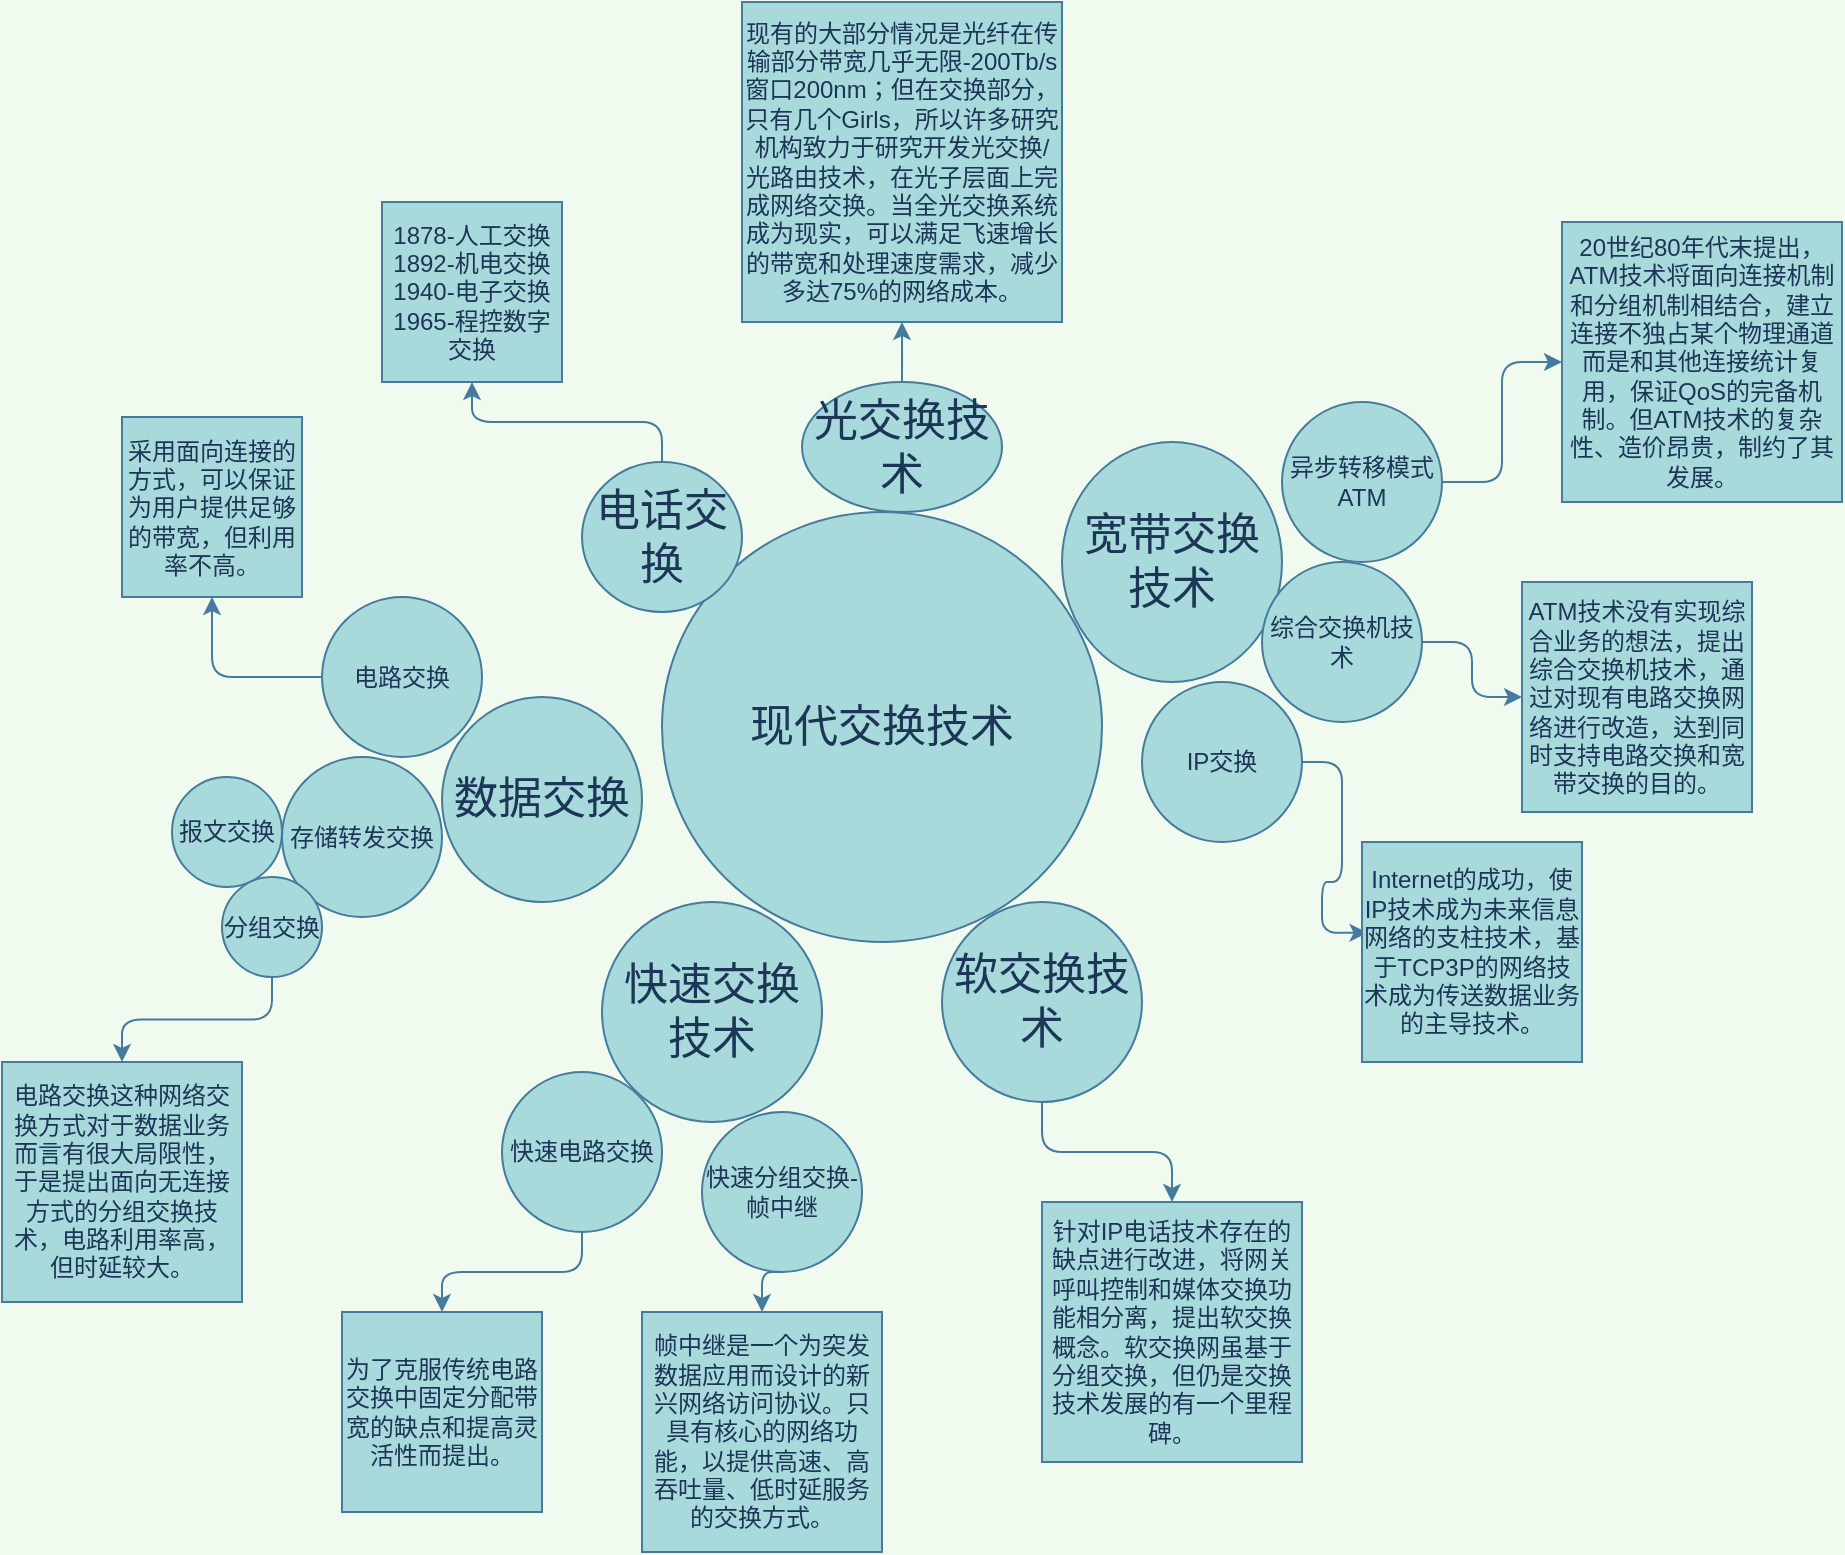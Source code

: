 <mxfile version="13.8.0" type="github">
  <diagram name="Page-1" id="dd472eb7-4b8b-5cd9-a60b-b15522922e76">
    <mxGraphModel dx="1422" dy="762" grid="1" gridSize="10" guides="1" tooltips="1" connect="1" arrows="1" fold="1" page="1" pageScale="1" pageWidth="1100" pageHeight="850" background="#F1FAEE" math="0" shadow="0">
      <root>
        <mxCell id="0" />
        <mxCell id="1" parent="0" />
        <mxCell id="374e34682ed331ee-1" value="现代交换技术" style="ellipse;whiteSpace=wrap;html=1;rounded=0;shadow=0;dashed=0;comic=0;fontFamily=Verdana;fontSize=22;fontColor=#1D3557;fillColor=#A8DADC;strokeColor=#457B9D;" parent="1" vertex="1">
          <mxGeometry x="430" y="265" width="220" height="215" as="geometry" />
        </mxCell>
        <mxCell id="n56QRDZfdTH0vBFQAGBd-2" style="edgeStyle=orthogonalEdgeStyle;rounded=0;orthogonalLoop=1;jettySize=auto;html=1;strokeColor=#457B9D;fontColor=#1D3557;labelBackgroundColor=#F1FAEE;" edge="1" parent="1" source="45236fa5f4b8e91a-1" target="n56QRDZfdTH0vBFQAGBd-1">
          <mxGeometry relative="1" as="geometry" />
        </mxCell>
        <mxCell id="45236fa5f4b8e91a-1" value="光交换技术" style="ellipse;whiteSpace=wrap;html=1;rounded=0;shadow=0;dashed=0;comic=0;fontFamily=Verdana;fontSize=22;fontColor=#1D3557;fillColor=#A8DADC;strokeColor=#457B9D;" parent="1" vertex="1">
          <mxGeometry x="500" y="200" width="100" height="65" as="geometry" />
        </mxCell>
        <mxCell id="45236fa5f4b8e91a-2" value="数据交换" style="ellipse;whiteSpace=wrap;html=1;rounded=0;shadow=0;dashed=0;comic=0;fontFamily=Verdana;fontSize=22;fontColor=#1D3557;fillColor=#A8DADC;strokeColor=#457B9D;" parent="1" vertex="1">
          <mxGeometry x="320" y="357.5" width="100" height="102.5" as="geometry" />
        </mxCell>
        <mxCell id="45236fa5f4b8e91a-3" value="宽带交换技术" style="ellipse;whiteSpace=wrap;html=1;rounded=0;shadow=0;dashed=0;comic=0;fontFamily=Verdana;fontSize=22;fontColor=#1D3557;fillColor=#A8DADC;strokeColor=#457B9D;" parent="1" vertex="1">
          <mxGeometry x="630" y="230" width="110" height="120" as="geometry" />
        </mxCell>
        <mxCell id="n56QRDZfdTH0vBFQAGBd-33" style="edgeStyle=orthogonalEdgeStyle;curved=0;rounded=1;sketch=0;orthogonalLoop=1;jettySize=auto;html=1;exitX=0.5;exitY=0;exitDx=0;exitDy=0;entryX=0.5;entryY=1;entryDx=0;entryDy=0;strokeColor=#457B9D;fillColor=#A8DADC;fontColor=#1D3557;" edge="1" parent="1" source="45236fa5f4b8e91a-4" target="n56QRDZfdTH0vBFQAGBd-32">
          <mxGeometry relative="1" as="geometry" />
        </mxCell>
        <mxCell id="45236fa5f4b8e91a-4" value="电话交换" style="ellipse;whiteSpace=wrap;html=1;rounded=0;shadow=0;dashed=0;comic=0;fontFamily=Verdana;fontSize=22;fontColor=#1D3557;fillColor=#A8DADC;strokeColor=#457B9D;" parent="1" vertex="1">
          <mxGeometry x="390" y="240" width="80" height="75" as="geometry" />
        </mxCell>
        <mxCell id="n56QRDZfdTH0vBFQAGBd-15" style="edgeStyle=orthogonalEdgeStyle;curved=0;rounded=1;sketch=0;orthogonalLoop=1;jettySize=auto;html=1;entryX=0.5;entryY=0;entryDx=0;entryDy=0;strokeColor=#457B9D;fillColor=#A8DADC;fontColor=#1D3557;" edge="1" parent="1" source="45236fa5f4b8e91a-6" target="n56QRDZfdTH0vBFQAGBd-4">
          <mxGeometry relative="1" as="geometry" />
        </mxCell>
        <mxCell id="45236fa5f4b8e91a-6" value="软交换技术" style="ellipse;whiteSpace=wrap;html=1;rounded=0;shadow=0;dashed=0;comic=0;fontFamily=Verdana;fontSize=22;fontColor=#1D3557;fillColor=#A8DADC;strokeColor=#457B9D;" parent="1" vertex="1">
          <mxGeometry x="570" y="460" width="100" height="100" as="geometry" />
        </mxCell>
        <mxCell id="45236fa5f4b8e91a-7" value="快速交换技术" style="ellipse;whiteSpace=wrap;html=1;rounded=0;shadow=0;dashed=0;comic=0;fontFamily=Verdana;fontSize=22;fontColor=#1D3557;fillColor=#A8DADC;strokeColor=#457B9D;" parent="1" vertex="1">
          <mxGeometry x="400" y="460" width="110" height="110" as="geometry" />
        </mxCell>
        <mxCell id="n56QRDZfdTH0vBFQAGBd-1" value="现有的大部分情况是光纤在传输部分带宽几乎无限-200Tb/s窗口200nm；但在交换部分，只有几个Girls，所以许多研究机构致力于研究开发光交换/光路由技术，在光子层面上完成网络交换。当全光交换系统成为现实，可以满足飞速增长的带宽和处理速度需求，减少多达75%的网络成本。" style="whiteSpace=wrap;html=1;aspect=fixed;fillColor=#A8DADC;strokeColor=#457B9D;fontColor=#1D3557;" vertex="1" parent="1">
          <mxGeometry x="470" y="10" width="160" height="160" as="geometry" />
        </mxCell>
        <mxCell id="n56QRDZfdTH0vBFQAGBd-4" value="针对IP电话技术存在的缺点进行改进，将网关呼叫控制和媒体交换功能相分离，提出软交换概念。软交换网虽基于分组交换，但仍是交换技术发展的有一个里程碑。" style="whiteSpace=wrap;html=1;aspect=fixed;rounded=0;sketch=0;strokeColor=#457B9D;fillColor=#A8DADC;fontColor=#1D3557;" vertex="1" parent="1">
          <mxGeometry x="620" y="610" width="130" height="130" as="geometry" />
        </mxCell>
        <mxCell id="n56QRDZfdTH0vBFQAGBd-10" style="edgeStyle=orthogonalEdgeStyle;curved=0;rounded=1;sketch=0;orthogonalLoop=1;jettySize=auto;html=1;exitX=1;exitY=0.5;exitDx=0;exitDy=0;entryX=0;entryY=0.5;entryDx=0;entryDy=0;strokeColor=#457B9D;fillColor=#A8DADC;fontColor=#1D3557;" edge="1" parent="1" source="n56QRDZfdTH0vBFQAGBd-6" target="n56QRDZfdTH0vBFQAGBd-9">
          <mxGeometry relative="1" as="geometry" />
        </mxCell>
        <mxCell id="n56QRDZfdTH0vBFQAGBd-6" value="异步转移模式ATM" style="ellipse;whiteSpace=wrap;html=1;aspect=fixed;rounded=0;sketch=0;strokeColor=#457B9D;fillColor=#A8DADC;fontColor=#1D3557;" vertex="1" parent="1">
          <mxGeometry x="740" y="210" width="80" height="80" as="geometry" />
        </mxCell>
        <mxCell id="n56QRDZfdTH0vBFQAGBd-14" style="edgeStyle=orthogonalEdgeStyle;curved=0;rounded=1;sketch=0;orthogonalLoop=1;jettySize=auto;html=1;exitX=1;exitY=0.5;exitDx=0;exitDy=0;entryX=0.025;entryY=0.413;entryDx=0;entryDy=0;entryPerimeter=0;strokeColor=#457B9D;fillColor=#A8DADC;fontColor=#1D3557;" edge="1" parent="1" source="n56QRDZfdTH0vBFQAGBd-7" target="n56QRDZfdTH0vBFQAGBd-12">
          <mxGeometry relative="1" as="geometry" />
        </mxCell>
        <mxCell id="n56QRDZfdTH0vBFQAGBd-7" value="IP交换" style="ellipse;whiteSpace=wrap;html=1;aspect=fixed;rounded=0;sketch=0;strokeColor=#457B9D;fillColor=#A8DADC;fontColor=#1D3557;" vertex="1" parent="1">
          <mxGeometry x="670" y="350" width="80" height="80" as="geometry" />
        </mxCell>
        <mxCell id="n56QRDZfdTH0vBFQAGBd-13" style="edgeStyle=orthogonalEdgeStyle;curved=0;rounded=1;sketch=0;orthogonalLoop=1;jettySize=auto;html=1;exitX=1;exitY=0.5;exitDx=0;exitDy=0;entryX=0;entryY=0.5;entryDx=0;entryDy=0;strokeColor=#457B9D;fillColor=#A8DADC;fontColor=#1D3557;" edge="1" parent="1" source="n56QRDZfdTH0vBFQAGBd-8" target="n56QRDZfdTH0vBFQAGBd-11">
          <mxGeometry relative="1" as="geometry" />
        </mxCell>
        <mxCell id="n56QRDZfdTH0vBFQAGBd-8" value="综合交换机技术" style="ellipse;whiteSpace=wrap;html=1;aspect=fixed;rounded=0;sketch=0;strokeColor=#457B9D;fillColor=#A8DADC;fontColor=#1D3557;" vertex="1" parent="1">
          <mxGeometry x="730" y="290" width="80" height="80" as="geometry" />
        </mxCell>
        <mxCell id="n56QRDZfdTH0vBFQAGBd-9" value="20世纪80年代末提出，ATM技术将面向连接机制和分组机制相结合，建立连接不独占某个物理通道而是和其他连接统计复用，保证QoS的完备机制。但ATM技术的复杂性、造价昂贵，制约了其发展。" style="whiteSpace=wrap;html=1;aspect=fixed;rounded=0;sketch=0;strokeColor=#457B9D;fillColor=#A8DADC;fontColor=#1D3557;" vertex="1" parent="1">
          <mxGeometry x="880" y="120" width="140" height="140" as="geometry" />
        </mxCell>
        <mxCell id="n56QRDZfdTH0vBFQAGBd-11" value="ATM技术没有实现综合业务的想法，提出综合交换机技术，通过对现有电路交换网络进行改造，达到同时支持电路交换和宽带交换的目的。" style="whiteSpace=wrap;html=1;aspect=fixed;rounded=0;sketch=0;strokeColor=#457B9D;fillColor=#A8DADC;fontColor=#1D3557;" vertex="1" parent="1">
          <mxGeometry x="860" y="300" width="115" height="115" as="geometry" />
        </mxCell>
        <mxCell id="n56QRDZfdTH0vBFQAGBd-12" value="Internet的成功，使IP技术成为未来信息网络的支柱技术，基于TCP3P的网络技术成为传送数据业务的主导技术。" style="whiteSpace=wrap;html=1;aspect=fixed;rounded=0;sketch=0;strokeColor=#457B9D;fillColor=#A8DADC;fontColor=#1D3557;" vertex="1" parent="1">
          <mxGeometry x="780" y="430" width="110" height="110" as="geometry" />
        </mxCell>
        <mxCell id="n56QRDZfdTH0vBFQAGBd-18" value="为了克服传统电路交换中固定分配带宽的缺点和提高灵活性而提出。" style="whiteSpace=wrap;html=1;aspect=fixed;rounded=0;sketch=0;strokeColor=#457B9D;fillColor=#A8DADC;fontColor=#1D3557;" vertex="1" parent="1">
          <mxGeometry x="270" y="665" width="100" height="100" as="geometry" />
        </mxCell>
        <mxCell id="n56QRDZfdTH0vBFQAGBd-19" value="帧中继是一个为突发数据应用而设计的新兴网络访问协议。只具有核心的网络功能，以提供高速、高吞吐量、低时延服务的交换方式。" style="whiteSpace=wrap;html=1;aspect=fixed;rounded=0;sketch=0;strokeColor=#457B9D;fillColor=#A8DADC;fontColor=#1D3557;" vertex="1" parent="1">
          <mxGeometry x="420" y="665" width="120" height="120" as="geometry" />
        </mxCell>
        <mxCell id="n56QRDZfdTH0vBFQAGBd-23" style="edgeStyle=orthogonalEdgeStyle;curved=0;rounded=1;sketch=0;orthogonalLoop=1;jettySize=auto;html=1;entryX=0.5;entryY=0;entryDx=0;entryDy=0;strokeColor=#457B9D;fillColor=#A8DADC;fontColor=#1D3557;" edge="1" parent="1" source="n56QRDZfdTH0vBFQAGBd-20" target="n56QRDZfdTH0vBFQAGBd-18">
          <mxGeometry relative="1" as="geometry" />
        </mxCell>
        <mxCell id="n56QRDZfdTH0vBFQAGBd-20" value="快速电路交换" style="ellipse;whiteSpace=wrap;html=1;aspect=fixed;rounded=0;sketch=0;strokeColor=#457B9D;fillColor=#A8DADC;fontColor=#1D3557;" vertex="1" parent="1">
          <mxGeometry x="350" y="545" width="80" height="80" as="geometry" />
        </mxCell>
        <mxCell id="n56QRDZfdTH0vBFQAGBd-22" style="edgeStyle=orthogonalEdgeStyle;curved=0;rounded=1;sketch=0;orthogonalLoop=1;jettySize=auto;html=1;exitX=0.5;exitY=1;exitDx=0;exitDy=0;entryX=0.5;entryY=0;entryDx=0;entryDy=0;strokeColor=#457B9D;fillColor=#A8DADC;fontColor=#1D3557;" edge="1" parent="1" source="n56QRDZfdTH0vBFQAGBd-21" target="n56QRDZfdTH0vBFQAGBd-19">
          <mxGeometry relative="1" as="geometry" />
        </mxCell>
        <mxCell id="n56QRDZfdTH0vBFQAGBd-21" value="&lt;div&gt;快速分组交换-&lt;/div&gt;&lt;div&gt;帧中继&lt;/div&gt;" style="ellipse;whiteSpace=wrap;html=1;aspect=fixed;rounded=0;sketch=0;strokeColor=#457B9D;fillColor=#A8DADC;fontColor=#1D3557;" vertex="1" parent="1">
          <mxGeometry x="450" y="565" width="80" height="80" as="geometry" />
        </mxCell>
        <mxCell id="n56QRDZfdTH0vBFQAGBd-24" value="采用面向连接的方式，可以保证为用户提供足够的带宽，但利用率不高。" style="whiteSpace=wrap;html=1;aspect=fixed;rounded=0;sketch=0;strokeColor=#457B9D;fillColor=#A8DADC;fontColor=#1D3557;" vertex="1" parent="1">
          <mxGeometry x="160" y="217.5" width="90" height="90" as="geometry" />
        </mxCell>
        <mxCell id="n56QRDZfdTH0vBFQAGBd-25" value="电路交换这种网络交换方式对于数据业务而言有很大局限性，于是提出面向无连接方式的分组交换技术，电路利用率高，但时延较大。" style="whiteSpace=wrap;html=1;aspect=fixed;rounded=0;sketch=0;strokeColor=#457B9D;fillColor=#A8DADC;fontColor=#1D3557;" vertex="1" parent="1">
          <mxGeometry x="100" y="540" width="120" height="120" as="geometry" />
        </mxCell>
        <mxCell id="n56QRDZfdTH0vBFQAGBd-28" style="edgeStyle=orthogonalEdgeStyle;curved=0;rounded=1;sketch=0;orthogonalLoop=1;jettySize=auto;html=1;entryX=0.5;entryY=1;entryDx=0;entryDy=0;strokeColor=#457B9D;fillColor=#A8DADC;fontColor=#1D3557;" edge="1" parent="1" source="n56QRDZfdTH0vBFQAGBd-26" target="n56QRDZfdTH0vBFQAGBd-24">
          <mxGeometry relative="1" as="geometry" />
        </mxCell>
        <mxCell id="n56QRDZfdTH0vBFQAGBd-26" value="电路交换" style="ellipse;whiteSpace=wrap;html=1;aspect=fixed;rounded=0;sketch=0;strokeColor=#457B9D;fillColor=#A8DADC;fontColor=#1D3557;" vertex="1" parent="1">
          <mxGeometry x="260" y="307.5" width="80" height="80" as="geometry" />
        </mxCell>
        <mxCell id="n56QRDZfdTH0vBFQAGBd-27" value="存储转发交换" style="ellipse;whiteSpace=wrap;html=1;aspect=fixed;rounded=0;sketch=0;strokeColor=#457B9D;fillColor=#A8DADC;fontColor=#1D3557;" vertex="1" parent="1">
          <mxGeometry x="240" y="387.5" width="80" height="80" as="geometry" />
        </mxCell>
        <mxCell id="n56QRDZfdTH0vBFQAGBd-29" value="报文交换" style="ellipse;whiteSpace=wrap;html=1;aspect=fixed;rounded=0;sketch=0;strokeColor=#457B9D;fillColor=#A8DADC;fontColor=#1D3557;" vertex="1" parent="1">
          <mxGeometry x="185" y="397.5" width="55" height="55" as="geometry" />
        </mxCell>
        <mxCell id="n56QRDZfdTH0vBFQAGBd-31" style="edgeStyle=orthogonalEdgeStyle;curved=0;rounded=1;sketch=0;orthogonalLoop=1;jettySize=auto;html=1;exitX=0.5;exitY=1;exitDx=0;exitDy=0;entryX=0.5;entryY=0;entryDx=0;entryDy=0;strokeColor=#457B9D;fillColor=#A8DADC;fontColor=#1D3557;" edge="1" parent="1" source="n56QRDZfdTH0vBFQAGBd-30" target="n56QRDZfdTH0vBFQAGBd-25">
          <mxGeometry relative="1" as="geometry" />
        </mxCell>
        <mxCell id="n56QRDZfdTH0vBFQAGBd-30" value="分组交换" style="ellipse;whiteSpace=wrap;html=1;aspect=fixed;rounded=0;sketch=0;strokeColor=#457B9D;fillColor=#A8DADC;fontColor=#1D3557;" vertex="1" parent="1">
          <mxGeometry x="210" y="447.5" width="50" height="50" as="geometry" />
        </mxCell>
        <mxCell id="n56QRDZfdTH0vBFQAGBd-32" value="&lt;div&gt;1878-人工交换&lt;/div&gt;&lt;div&gt;1892-机电交换&lt;/div&gt;&lt;div&gt;1940-电子交换&lt;/div&gt;&lt;div&gt;1965-程控数字交换&lt;/div&gt;" style="whiteSpace=wrap;html=1;aspect=fixed;rounded=0;sketch=0;strokeColor=#457B9D;fillColor=#A8DADC;fontColor=#1D3557;" vertex="1" parent="1">
          <mxGeometry x="290" y="110" width="90" height="90" as="geometry" />
        </mxCell>
      </root>
    </mxGraphModel>
  </diagram>
</mxfile>
